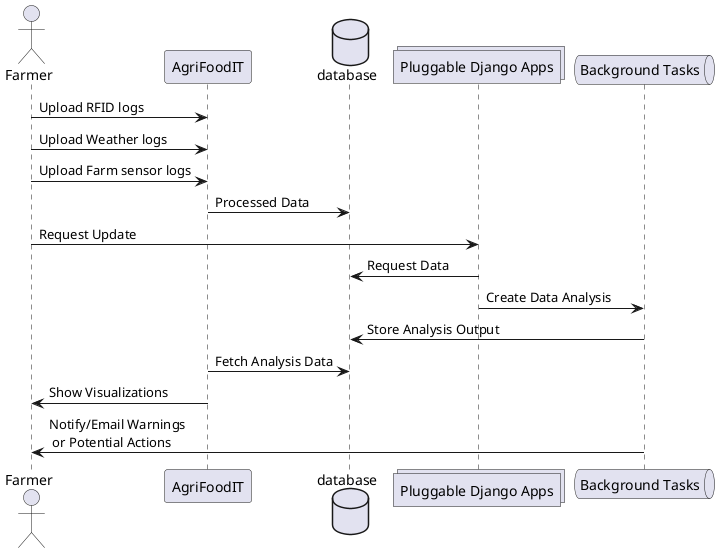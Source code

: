 @startuml
actor Farmer
participant AgriFoodIT as main
database database as db
collections "Pluggable Django Apps" as apps
queue "Background Tasks" as celery

Farmer -> main : Upload RFID logs
Farmer -> main : Upload Weather logs
Farmer -> main : Upload Farm sensor logs
main -> db : Processed Data
Farmer -> apps : Request Update
apps -> db : Request Data
apps -> celery : Create Data Analysis
celery -> db : Store Analysis Output
main -> db : Fetch Analysis Data
main -> Farmer : Show Visualizations
celery -> Farmer : Notify/Email Warnings\n or Potential Actions

@enduml